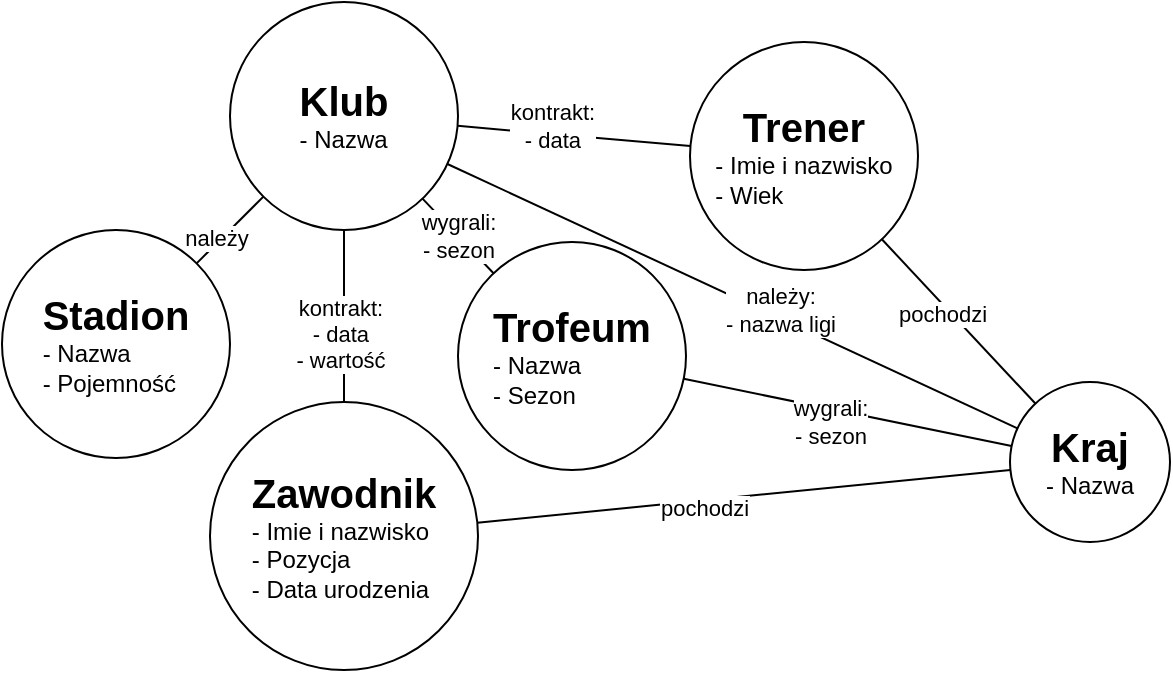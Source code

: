 <mxfile version="21.4.0" type="device">
  <diagram name="Strona-1" id="uyKGH_IePtkEnGAkP2wR">
    <mxGraphModel dx="1394" dy="331" grid="1" gridSize="10" guides="1" tooltips="1" connect="1" arrows="1" fold="1" page="1" pageScale="1" pageWidth="827" pageHeight="1169" math="0" shadow="0">
      <root>
        <mxCell id="0" />
        <mxCell id="1" parent="0" />
        <mxCell id="xlfetUoiFZZpJV2zMhiR-1" value="" style="endArrow=none;html=1;rounded=0;" parent="1" source="6AdEzSm5FdYwFmk16yyQ-7" target="6AdEzSm5FdYwFmk16yyQ-6" edge="1">
          <mxGeometry width="50" height="50" relative="1" as="geometry">
            <mxPoint x="250" y="63" as="sourcePoint" />
            <mxPoint x="290" y="150" as="targetPoint" />
          </mxGeometry>
        </mxCell>
        <mxCell id="xlfetUoiFZZpJV2zMhiR-4" value="kontrakt:&lt;br&gt;- data" style="edgeLabel;html=1;align=center;verticalAlign=middle;resizable=0;points=[];" parent="xlfetUoiFZZpJV2zMhiR-1" vertex="1" connectable="0">
          <mxGeometry x="-0.205" y="4" relative="1" as="geometry">
            <mxPoint as="offset" />
          </mxGeometry>
        </mxCell>
        <mxCell id="xlfetUoiFZZpJV2zMhiR-2" value="" style="endArrow=none;html=1;rounded=0;" parent="1" source="6AdEzSm5FdYwFmk16yyQ-7" target="6AdEzSm5FdYwFmk16yyQ-2" edge="1">
          <mxGeometry width="50" height="50" relative="1" as="geometry">
            <mxPoint x="240" y="200" as="sourcePoint" />
            <mxPoint x="290" y="150" as="targetPoint" />
          </mxGeometry>
        </mxCell>
        <mxCell id="xlfetUoiFZZpJV2zMhiR-5" value="kontrakt:&lt;br&gt;- data&lt;br&gt;- wartość" style="edgeLabel;html=1;align=center;verticalAlign=middle;resizable=0;points=[];" parent="xlfetUoiFZZpJV2zMhiR-2" vertex="1" connectable="0">
          <mxGeometry x="0.202" y="-2" relative="1" as="geometry">
            <mxPoint as="offset" />
          </mxGeometry>
        </mxCell>
        <mxCell id="xlfetUoiFZZpJV2zMhiR-3" value="wygrali:&lt;br&gt;- sezon" style="endArrow=none;html=1;rounded=0;" parent="1" source="6AdEzSm5FdYwFmk16yyQ-4" target="6AdEzSm5FdYwFmk16yyQ-7" edge="1">
          <mxGeometry width="50" height="50" relative="1" as="geometry">
            <mxPoint x="200" y="180" as="sourcePoint" />
            <mxPoint x="290" y="150" as="targetPoint" />
          </mxGeometry>
        </mxCell>
        <mxCell id="xlfetUoiFZZpJV2zMhiR-6" value="" style="endArrow=none;html=1;rounded=0;" parent="1" source="6AdEzSm5FdYwFmk16yyQ-3" target="6AdEzSm5FdYwFmk16yyQ-7" edge="1">
          <mxGeometry width="50" height="50" relative="1" as="geometry">
            <mxPoint x="210" y="190" as="sourcePoint" />
            <mxPoint x="300" y="160" as="targetPoint" />
          </mxGeometry>
        </mxCell>
        <mxCell id="xlfetUoiFZZpJV2zMhiR-18" value="należy" style="edgeLabel;html=1;align=center;verticalAlign=middle;resizable=0;points=[];" parent="xlfetUoiFZZpJV2zMhiR-6" vertex="1" connectable="0">
          <mxGeometry x="-0.314" y="2" relative="1" as="geometry">
            <mxPoint as="offset" />
          </mxGeometry>
        </mxCell>
        <mxCell id="xlfetUoiFZZpJV2zMhiR-10" value="" style="endArrow=none;html=1;rounded=0;" parent="1" source="6AdEzSm5FdYwFmk16yyQ-5" target="6AdEzSm5FdYwFmk16yyQ-7" edge="1">
          <mxGeometry width="50" height="50" relative="1" as="geometry">
            <mxPoint x="-49" y="216" as="sourcePoint" />
            <mxPoint x="70" y="52" as="targetPoint" />
          </mxGeometry>
        </mxCell>
        <mxCell id="xlfetUoiFZZpJV2zMhiR-12" value="należy:&lt;br&gt;- nazwa ligi" style="edgeLabel;html=1;align=center;verticalAlign=middle;resizable=0;points=[];" parent="xlfetUoiFZZpJV2zMhiR-10" vertex="1" connectable="0">
          <mxGeometry x="-0.152" y="-4" relative="1" as="geometry">
            <mxPoint as="offset" />
          </mxGeometry>
        </mxCell>
        <mxCell id="xlfetUoiFZZpJV2zMhiR-13" value="" style="endArrow=none;html=1;rounded=0;" parent="1" source="6AdEzSm5FdYwFmk16yyQ-2" target="6AdEzSm5FdYwFmk16yyQ-5" edge="1">
          <mxGeometry width="50" height="50" relative="1" as="geometry">
            <mxPoint x="465" y="356" as="sourcePoint" />
            <mxPoint x="380" y="114" as="targetPoint" />
          </mxGeometry>
        </mxCell>
        <mxCell id="xlfetUoiFZZpJV2zMhiR-14" value="pochodzi" style="edgeLabel;html=1;align=center;verticalAlign=middle;resizable=0;points=[];" parent="xlfetUoiFZZpJV2zMhiR-13" vertex="1" connectable="0">
          <mxGeometry x="-0.152" y="-4" relative="1" as="geometry">
            <mxPoint as="offset" />
          </mxGeometry>
        </mxCell>
        <mxCell id="xlfetUoiFZZpJV2zMhiR-15" value="" style="endArrow=none;html=1;rounded=0;" parent="1" source="6AdEzSm5FdYwFmk16yyQ-6" target="6AdEzSm5FdYwFmk16yyQ-5" edge="1">
          <mxGeometry width="50" height="50" relative="1" as="geometry">
            <mxPoint x="520" y="58" as="sourcePoint" />
            <mxPoint x="330" y="282" as="targetPoint" />
          </mxGeometry>
        </mxCell>
        <mxCell id="xlfetUoiFZZpJV2zMhiR-16" value="pochodzi" style="edgeLabel;html=1;align=center;verticalAlign=middle;resizable=0;points=[];" parent="xlfetUoiFZZpJV2zMhiR-15" vertex="1" connectable="0">
          <mxGeometry x="-0.152" y="-4" relative="1" as="geometry">
            <mxPoint as="offset" />
          </mxGeometry>
        </mxCell>
        <mxCell id="xlfetUoiFZZpJV2zMhiR-17" value="wygrali:&lt;br&gt;- sezon" style="endArrow=none;html=1;rounded=0;" parent="1" source="6AdEzSm5FdYwFmk16yyQ-5" target="6AdEzSm5FdYwFmk16yyQ-4" edge="1">
          <mxGeometry x="0.092" y="6" width="50" height="50" relative="1" as="geometry">
            <mxPoint x="480" y="260" as="sourcePoint" />
            <mxPoint x="280" y="210" as="targetPoint" />
            <Array as="points" />
            <mxPoint as="offset" />
          </mxGeometry>
        </mxCell>
        <mxCell id="6AdEzSm5FdYwFmk16yyQ-2" value="&lt;b&gt;&lt;font style=&quot;font-size: 20px;&quot;&gt;Zawodnik&lt;/font&gt;&lt;/b&gt;&lt;br&gt;&lt;div style=&quot;text-align: left;&quot;&gt;&lt;span style=&quot;background-color: initial;&quot;&gt;- Imie i nazwisko&lt;/span&gt;&lt;/div&gt;&lt;div style=&quot;text-align: left;&quot;&gt;&lt;span style=&quot;background-color: initial;&quot;&gt;- Pozycja&lt;/span&gt;&lt;/div&gt;&lt;div style=&quot;text-align: left;&quot;&gt;&lt;span style=&quot;background-color: initial;&quot;&gt;- Data urodzenia&lt;/span&gt;&lt;/div&gt;" style="ellipse;whiteSpace=wrap;html=1;aspect=fixed;align=center;" parent="1" vertex="1">
          <mxGeometry x="80" y="200" width="134" height="134" as="geometry" />
        </mxCell>
        <mxCell id="6AdEzSm5FdYwFmk16yyQ-3" value="&lt;b&gt;&lt;font style=&quot;font-size: 20px;&quot;&gt;Stadion&lt;/font&gt;&lt;/b&gt;&lt;br&gt;&lt;div style=&quot;text-align: left;&quot;&gt;&lt;span style=&quot;background-color: initial;&quot;&gt;- Nazwa&lt;/span&gt;&lt;/div&gt;&lt;div style=&quot;text-align: left;&quot;&gt;&lt;span style=&quot;background-color: initial;&quot;&gt;- Pojemność&lt;/span&gt;&lt;/div&gt;" style="ellipse;whiteSpace=wrap;html=1;aspect=fixed;align=center;" parent="1" vertex="1">
          <mxGeometry x="-24" y="114" width="114" height="114" as="geometry" />
        </mxCell>
        <mxCell id="6AdEzSm5FdYwFmk16yyQ-4" value="&lt;font style=&quot;&quot;&gt;&lt;span style=&quot;font-size: 20px;&quot;&gt;&lt;b&gt;Trofeum&lt;/b&gt;&lt;/span&gt;&lt;/font&gt;&lt;br&gt;&lt;div style=&quot;text-align: left;&quot;&gt;&lt;span style=&quot;background-color: initial;&quot;&gt;- Nazwa&lt;/span&gt;&lt;/div&gt;&lt;div style=&quot;text-align: left;&quot;&gt;&lt;span style=&quot;background-color: initial;&quot;&gt;- Sezon&lt;/span&gt;&lt;/div&gt;" style="ellipse;whiteSpace=wrap;html=1;aspect=fixed;align=center;" parent="1" vertex="1">
          <mxGeometry x="204" y="120" width="114" height="114" as="geometry" />
        </mxCell>
        <mxCell id="6AdEzSm5FdYwFmk16yyQ-5" value="&lt;span style=&quot;font-size: 20px;&quot;&gt;&lt;b&gt;Kraj&lt;/b&gt;&lt;/span&gt;&lt;br&gt;&lt;div style=&quot;text-align: left;&quot;&gt;&lt;span style=&quot;background-color: initial;&quot;&gt;- Nazwa&lt;/span&gt;&lt;/div&gt;" style="ellipse;whiteSpace=wrap;html=1;aspect=fixed;align=center;" parent="1" vertex="1">
          <mxGeometry x="480" y="190" width="80" height="80" as="geometry" />
        </mxCell>
        <mxCell id="6AdEzSm5FdYwFmk16yyQ-6" value="&lt;span style=&quot;font-size: 20px;&quot;&gt;&lt;b&gt;Trener&lt;/b&gt;&lt;/span&gt;&lt;br&gt;&lt;div style=&quot;text-align: left;&quot;&gt;&lt;span style=&quot;background-color: initial;&quot;&gt;- Imie i nazwisko&lt;/span&gt;&lt;/div&gt;&lt;div style=&quot;text-align: left;&quot;&gt;&lt;span style=&quot;background-color: initial;&quot;&gt;- Wiek&lt;/span&gt;&lt;/div&gt;" style="ellipse;whiteSpace=wrap;html=1;aspect=fixed;align=center;" parent="1" vertex="1">
          <mxGeometry x="320" y="20" width="114" height="114" as="geometry" />
        </mxCell>
        <mxCell id="6AdEzSm5FdYwFmk16yyQ-7" value="&lt;b&gt;&lt;font style=&quot;font-size: 20px;&quot;&gt;Klub&lt;/font&gt;&lt;/b&gt;&lt;br&gt;&lt;div style=&quot;text-align: left;&quot;&gt;&lt;span style=&quot;background-color: initial;&quot;&gt;- Nazwa&lt;/span&gt;&lt;/div&gt;" style="ellipse;whiteSpace=wrap;html=1;aspect=fixed;align=center;" parent="1" vertex="1">
          <mxGeometry x="90" width="114" height="114" as="geometry" />
        </mxCell>
      </root>
    </mxGraphModel>
  </diagram>
</mxfile>
